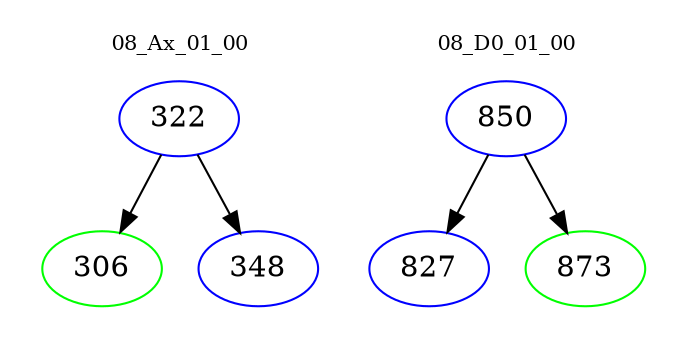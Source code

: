 digraph{
subgraph cluster_0 {
color = white
label = "08_Ax_01_00";
fontsize=10;
T0_322 [label="322", color="blue"]
T0_322 -> T0_306 [color="black"]
T0_306 [label="306", color="green"]
T0_322 -> T0_348 [color="black"]
T0_348 [label="348", color="blue"]
}
subgraph cluster_1 {
color = white
label = "08_D0_01_00";
fontsize=10;
T1_850 [label="850", color="blue"]
T1_850 -> T1_827 [color="black"]
T1_827 [label="827", color="blue"]
T1_850 -> T1_873 [color="black"]
T1_873 [label="873", color="green"]
}
}
